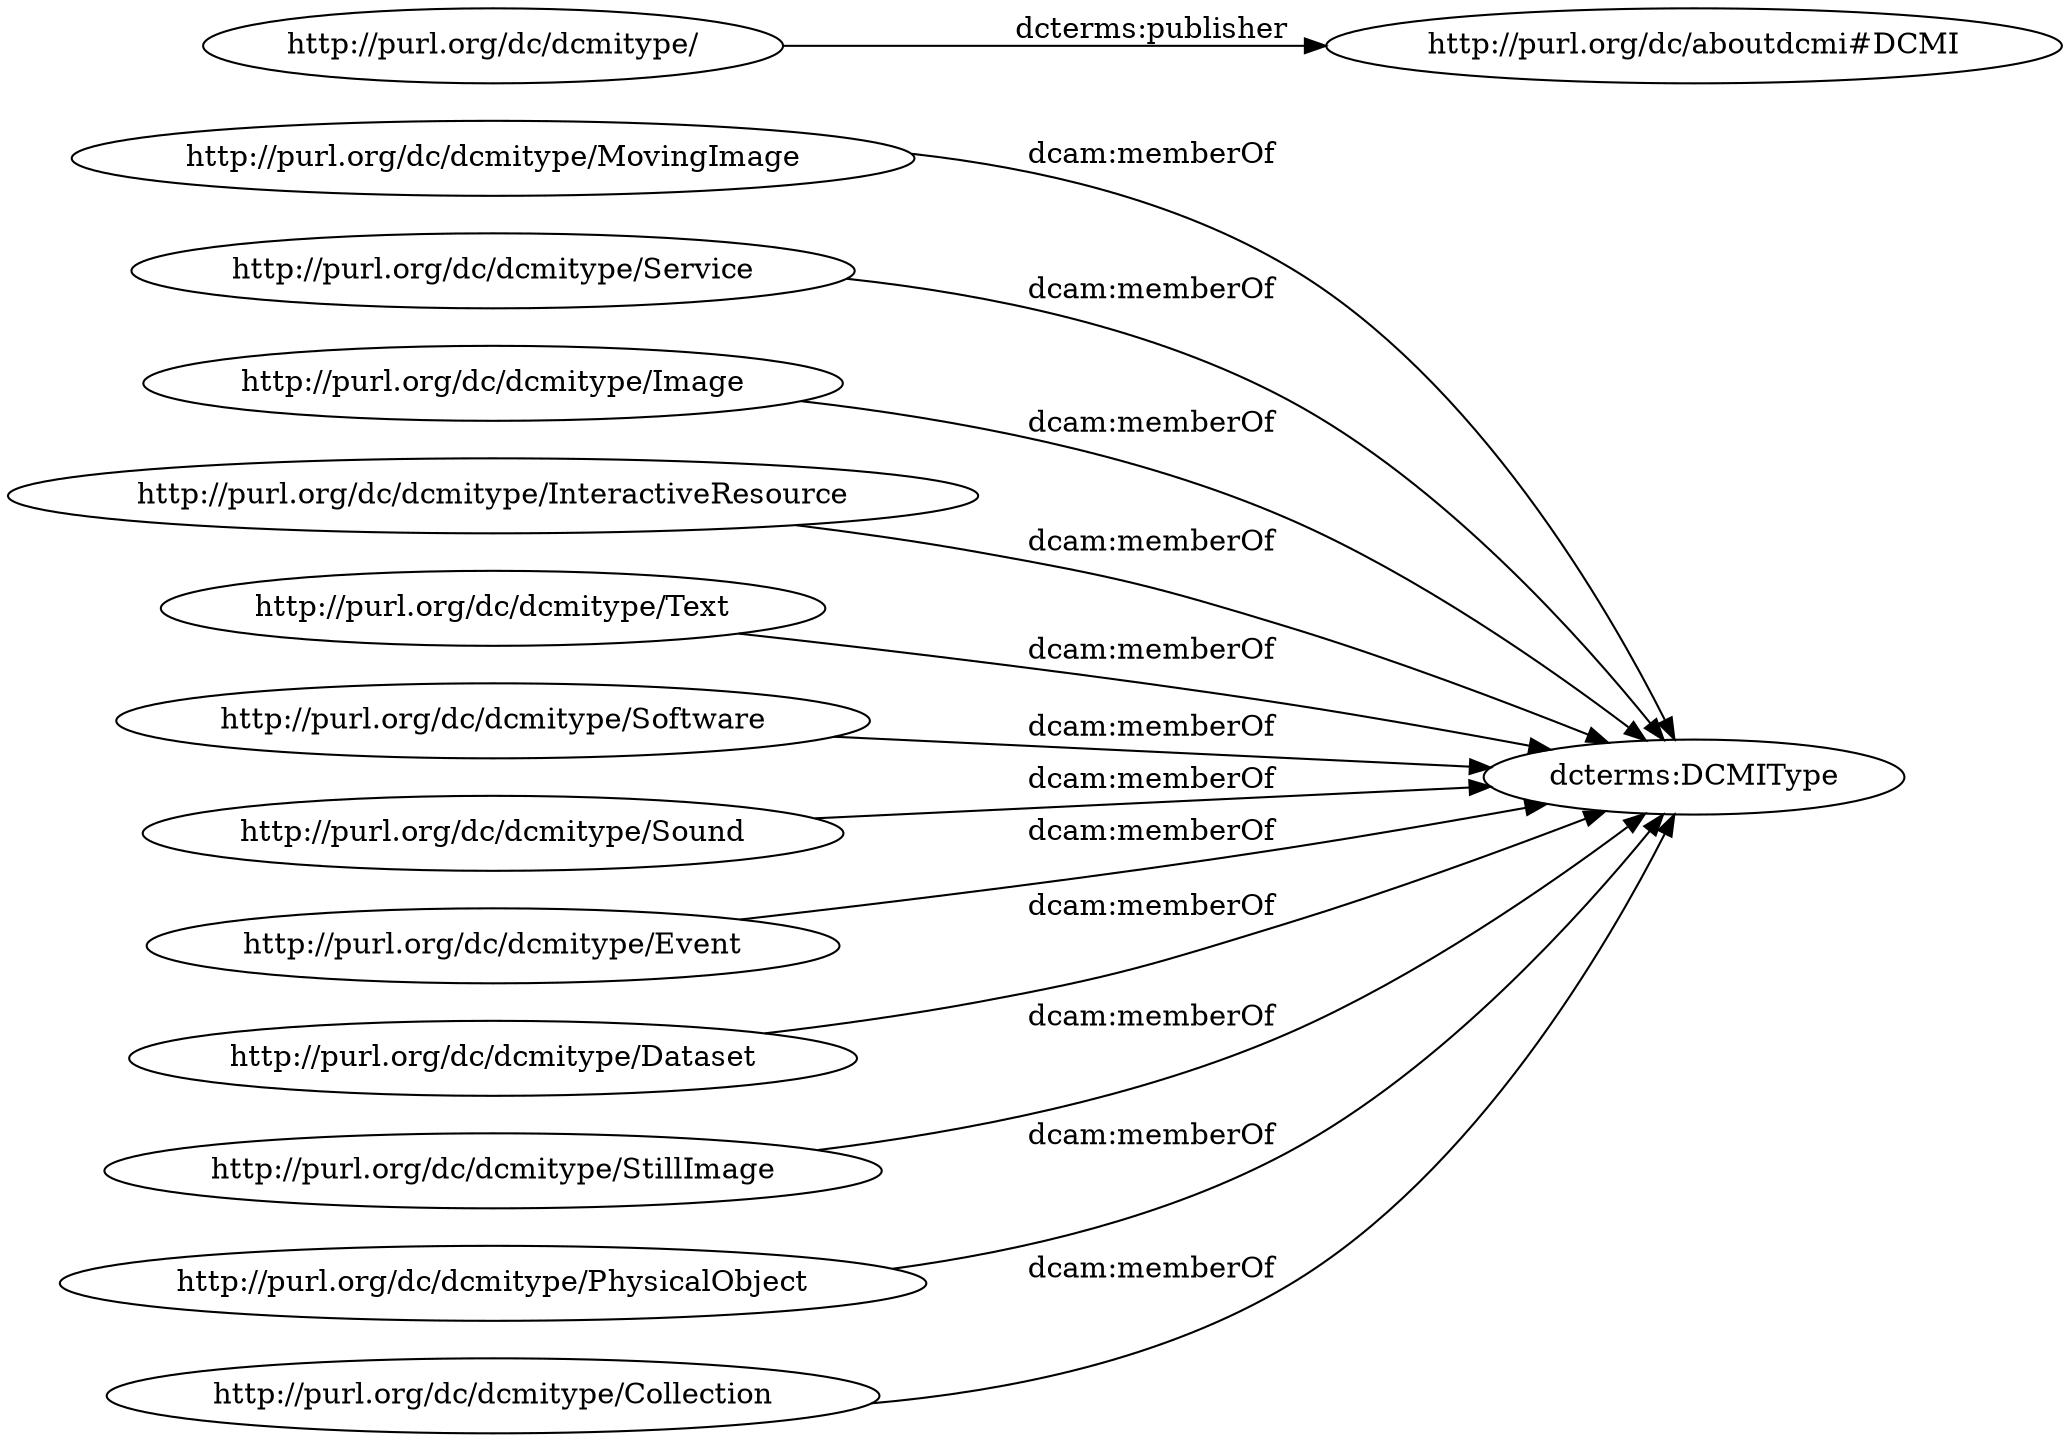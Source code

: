 digraph ar2dtool_diagram { 
rankdir=LR;
size="1501"
	"http://purl.org/dc/dcmitype/MovingImage" -> "dcterms:DCMIType" [ label = "dcam:memberOf" ];
	"http://purl.org/dc/dcmitype/Service" -> "dcterms:DCMIType" [ label = "dcam:memberOf" ];
	"http://purl.org/dc/dcmitype/Image" -> "dcterms:DCMIType" [ label = "dcam:memberOf" ];
	"http://purl.org/dc/dcmitype/InteractiveResource" -> "dcterms:DCMIType" [ label = "dcam:memberOf" ];
	"http://purl.org/dc/dcmitype/Text" -> "dcterms:DCMIType" [ label = "dcam:memberOf" ];
	"http://purl.org/dc/dcmitype/Software" -> "dcterms:DCMIType" [ label = "dcam:memberOf" ];
	"http://purl.org/dc/dcmitype/Sound" -> "dcterms:DCMIType" [ label = "dcam:memberOf" ];
	"http://purl.org/dc/dcmitype/Event" -> "dcterms:DCMIType" [ label = "dcam:memberOf" ];
	"http://purl.org/dc/dcmitype/Dataset" -> "dcterms:DCMIType" [ label = "dcam:memberOf" ];
	"http://purl.org/dc/dcmitype/StillImage" -> "dcterms:DCMIType" [ label = "dcam:memberOf" ];
	"http://purl.org/dc/dcmitype/PhysicalObject" -> "dcterms:DCMIType" [ label = "dcam:memberOf" ];
	"http://purl.org/dc/dcmitype/" -> "http://purl.org/dc/aboutdcmi#DCMI" [ label = "dcterms:publisher" ];
	"http://purl.org/dc/dcmitype/Collection" -> "dcterms:DCMIType" [ label = "dcam:memberOf" ];

}

